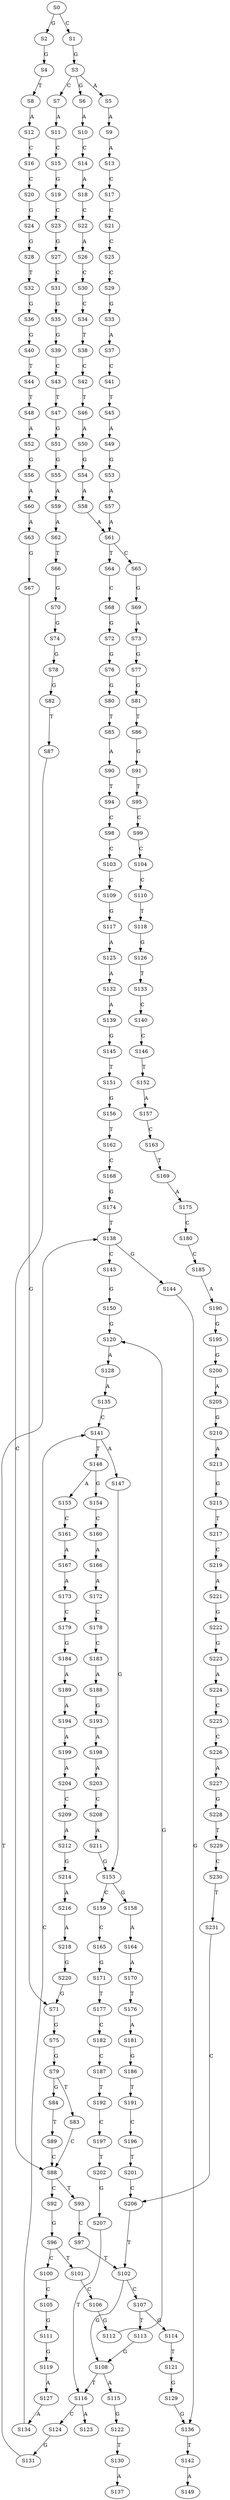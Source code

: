 strict digraph  {
	S0 -> S1 [ label = C ];
	S0 -> S2 [ label = G ];
	S1 -> S3 [ label = G ];
	S2 -> S4 [ label = G ];
	S3 -> S5 [ label = A ];
	S3 -> S6 [ label = G ];
	S3 -> S7 [ label = C ];
	S4 -> S8 [ label = T ];
	S5 -> S9 [ label = A ];
	S6 -> S10 [ label = A ];
	S7 -> S11 [ label = A ];
	S8 -> S12 [ label = A ];
	S9 -> S13 [ label = A ];
	S10 -> S14 [ label = C ];
	S11 -> S15 [ label = C ];
	S12 -> S16 [ label = C ];
	S13 -> S17 [ label = C ];
	S14 -> S18 [ label = A ];
	S15 -> S19 [ label = G ];
	S16 -> S20 [ label = C ];
	S17 -> S21 [ label = C ];
	S18 -> S22 [ label = C ];
	S19 -> S23 [ label = C ];
	S20 -> S24 [ label = G ];
	S21 -> S25 [ label = C ];
	S22 -> S26 [ label = A ];
	S23 -> S27 [ label = G ];
	S24 -> S28 [ label = G ];
	S25 -> S29 [ label = C ];
	S26 -> S30 [ label = C ];
	S27 -> S31 [ label = C ];
	S28 -> S32 [ label = T ];
	S29 -> S33 [ label = G ];
	S30 -> S34 [ label = C ];
	S31 -> S35 [ label = G ];
	S32 -> S36 [ label = G ];
	S33 -> S37 [ label = A ];
	S34 -> S38 [ label = T ];
	S35 -> S39 [ label = G ];
	S36 -> S40 [ label = G ];
	S37 -> S41 [ label = C ];
	S38 -> S42 [ label = C ];
	S39 -> S43 [ label = C ];
	S40 -> S44 [ label = T ];
	S41 -> S45 [ label = T ];
	S42 -> S46 [ label = T ];
	S43 -> S47 [ label = T ];
	S44 -> S48 [ label = T ];
	S45 -> S49 [ label = A ];
	S46 -> S50 [ label = A ];
	S47 -> S51 [ label = G ];
	S48 -> S52 [ label = A ];
	S49 -> S53 [ label = G ];
	S50 -> S54 [ label = G ];
	S51 -> S55 [ label = G ];
	S52 -> S56 [ label = G ];
	S53 -> S57 [ label = A ];
	S54 -> S58 [ label = A ];
	S55 -> S59 [ label = A ];
	S56 -> S60 [ label = A ];
	S57 -> S61 [ label = A ];
	S58 -> S61 [ label = A ];
	S59 -> S62 [ label = A ];
	S60 -> S63 [ label = A ];
	S61 -> S64 [ label = T ];
	S61 -> S65 [ label = C ];
	S62 -> S66 [ label = T ];
	S63 -> S67 [ label = G ];
	S64 -> S68 [ label = C ];
	S65 -> S69 [ label = G ];
	S66 -> S70 [ label = G ];
	S67 -> S71 [ label = G ];
	S68 -> S72 [ label = G ];
	S69 -> S73 [ label = A ];
	S70 -> S74 [ label = G ];
	S71 -> S75 [ label = G ];
	S72 -> S76 [ label = G ];
	S73 -> S77 [ label = G ];
	S74 -> S78 [ label = G ];
	S75 -> S79 [ label = G ];
	S76 -> S80 [ label = G ];
	S77 -> S81 [ label = G ];
	S78 -> S82 [ label = G ];
	S79 -> S83 [ label = T ];
	S79 -> S84 [ label = G ];
	S80 -> S85 [ label = T ];
	S81 -> S86 [ label = T ];
	S82 -> S87 [ label = T ];
	S83 -> S88 [ label = C ];
	S84 -> S89 [ label = T ];
	S85 -> S90 [ label = A ];
	S86 -> S91 [ label = G ];
	S87 -> S88 [ label = C ];
	S88 -> S92 [ label = C ];
	S88 -> S93 [ label = T ];
	S89 -> S88 [ label = C ];
	S90 -> S94 [ label = T ];
	S91 -> S95 [ label = T ];
	S92 -> S96 [ label = G ];
	S93 -> S97 [ label = C ];
	S94 -> S98 [ label = C ];
	S95 -> S99 [ label = C ];
	S96 -> S100 [ label = C ];
	S96 -> S101 [ label = T ];
	S97 -> S102 [ label = T ];
	S98 -> S103 [ label = C ];
	S99 -> S104 [ label = C ];
	S100 -> S105 [ label = C ];
	S101 -> S106 [ label = C ];
	S102 -> S107 [ label = C ];
	S102 -> S108 [ label = G ];
	S103 -> S109 [ label = C ];
	S104 -> S110 [ label = C ];
	S105 -> S111 [ label = G ];
	S106 -> S112 [ label = G ];
	S107 -> S113 [ label = T ];
	S107 -> S114 [ label = G ];
	S108 -> S115 [ label = A ];
	S108 -> S116 [ label = T ];
	S109 -> S117 [ label = G ];
	S110 -> S118 [ label = T ];
	S111 -> S119 [ label = G ];
	S112 -> S120 [ label = G ];
	S113 -> S108 [ label = G ];
	S114 -> S121 [ label = T ];
	S115 -> S122 [ label = G ];
	S116 -> S123 [ label = A ];
	S116 -> S124 [ label = C ];
	S117 -> S125 [ label = A ];
	S118 -> S126 [ label = G ];
	S119 -> S127 [ label = A ];
	S120 -> S128 [ label = A ];
	S121 -> S129 [ label = G ];
	S122 -> S130 [ label = T ];
	S124 -> S131 [ label = G ];
	S125 -> S132 [ label = A ];
	S126 -> S133 [ label = T ];
	S127 -> S134 [ label = A ];
	S128 -> S135 [ label = A ];
	S129 -> S136 [ label = G ];
	S130 -> S137 [ label = A ];
	S131 -> S138 [ label = T ];
	S132 -> S139 [ label = A ];
	S133 -> S140 [ label = C ];
	S134 -> S141 [ label = C ];
	S135 -> S141 [ label = C ];
	S136 -> S142 [ label = T ];
	S138 -> S143 [ label = C ];
	S138 -> S144 [ label = G ];
	S139 -> S145 [ label = G ];
	S140 -> S146 [ label = C ];
	S141 -> S147 [ label = A ];
	S141 -> S148 [ label = T ];
	S142 -> S149 [ label = A ];
	S143 -> S150 [ label = G ];
	S144 -> S136 [ label = G ];
	S145 -> S151 [ label = T ];
	S146 -> S152 [ label = T ];
	S147 -> S153 [ label = G ];
	S148 -> S154 [ label = G ];
	S148 -> S155 [ label = A ];
	S150 -> S120 [ label = G ];
	S151 -> S156 [ label = G ];
	S152 -> S157 [ label = A ];
	S153 -> S158 [ label = G ];
	S153 -> S159 [ label = C ];
	S154 -> S160 [ label = C ];
	S155 -> S161 [ label = C ];
	S156 -> S162 [ label = T ];
	S157 -> S163 [ label = C ];
	S158 -> S164 [ label = A ];
	S159 -> S165 [ label = C ];
	S160 -> S166 [ label = A ];
	S161 -> S167 [ label = A ];
	S162 -> S168 [ label = C ];
	S163 -> S169 [ label = T ];
	S164 -> S170 [ label = A ];
	S165 -> S171 [ label = G ];
	S166 -> S172 [ label = A ];
	S167 -> S173 [ label = A ];
	S168 -> S174 [ label = G ];
	S169 -> S175 [ label = A ];
	S170 -> S176 [ label = T ];
	S171 -> S177 [ label = T ];
	S172 -> S178 [ label = C ];
	S173 -> S179 [ label = C ];
	S174 -> S138 [ label = T ];
	S175 -> S180 [ label = C ];
	S176 -> S181 [ label = A ];
	S177 -> S182 [ label = C ];
	S178 -> S183 [ label = C ];
	S179 -> S184 [ label = G ];
	S180 -> S185 [ label = C ];
	S181 -> S186 [ label = G ];
	S182 -> S187 [ label = C ];
	S183 -> S188 [ label = A ];
	S184 -> S189 [ label = A ];
	S185 -> S190 [ label = A ];
	S186 -> S191 [ label = T ];
	S187 -> S192 [ label = T ];
	S188 -> S193 [ label = G ];
	S189 -> S194 [ label = A ];
	S190 -> S195 [ label = G ];
	S191 -> S196 [ label = C ];
	S192 -> S197 [ label = C ];
	S193 -> S198 [ label = A ];
	S194 -> S199 [ label = A ];
	S195 -> S200 [ label = G ];
	S196 -> S201 [ label = T ];
	S197 -> S202 [ label = T ];
	S198 -> S203 [ label = A ];
	S199 -> S204 [ label = A ];
	S200 -> S205 [ label = A ];
	S201 -> S206 [ label = C ];
	S202 -> S207 [ label = G ];
	S203 -> S208 [ label = C ];
	S204 -> S209 [ label = C ];
	S205 -> S210 [ label = G ];
	S206 -> S102 [ label = T ];
	S207 -> S116 [ label = T ];
	S208 -> S211 [ label = A ];
	S209 -> S212 [ label = A ];
	S210 -> S213 [ label = A ];
	S211 -> S153 [ label = G ];
	S212 -> S214 [ label = G ];
	S213 -> S215 [ label = G ];
	S214 -> S216 [ label = A ];
	S215 -> S217 [ label = T ];
	S216 -> S218 [ label = A ];
	S217 -> S219 [ label = C ];
	S218 -> S220 [ label = G ];
	S219 -> S221 [ label = A ];
	S220 -> S71 [ label = G ];
	S221 -> S222 [ label = G ];
	S222 -> S223 [ label = G ];
	S223 -> S224 [ label = A ];
	S224 -> S225 [ label = C ];
	S225 -> S226 [ label = C ];
	S226 -> S227 [ label = A ];
	S227 -> S228 [ label = G ];
	S228 -> S229 [ label = T ];
	S229 -> S230 [ label = C ];
	S230 -> S231 [ label = T ];
	S231 -> S206 [ label = C ];
}
